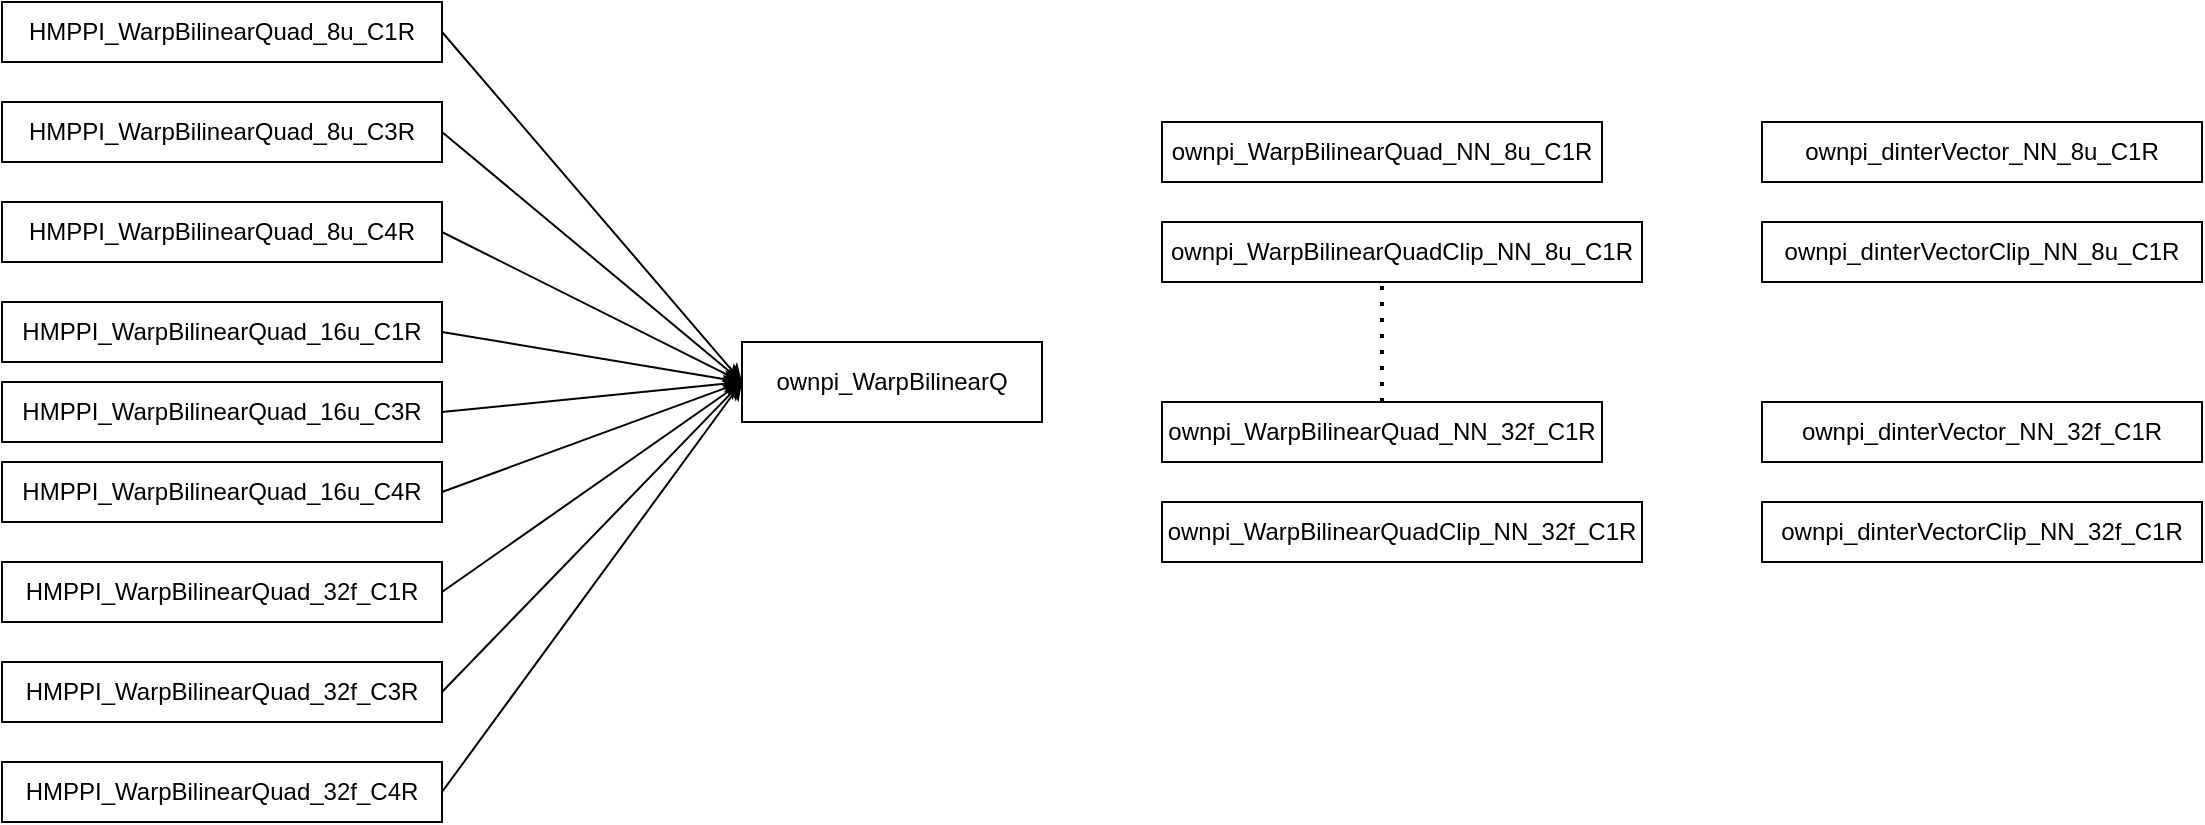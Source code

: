 <mxfile version="15.7.0" type="github">
  <diagram id="BcM7FqmgYENOrJQ4yu_d" name="Page-1">
    <mxGraphModel dx="1865" dy="539" grid="1" gridSize="10" guides="1" tooltips="1" connect="1" arrows="1" fold="1" page="1" pageScale="1" pageWidth="827" pageHeight="1169" math="0" shadow="0">
      <root>
        <mxCell id="0" />
        <mxCell id="1" parent="0" />
        <mxCell id="F0xmff9JVP4ZtNSjAxXv-1" value="ownpi_WarpBilinearQ" style="rounded=0;whiteSpace=wrap;html=1;" vertex="1" parent="1">
          <mxGeometry x="-30" y="220" width="150" height="40" as="geometry" />
        </mxCell>
        <mxCell id="F0xmff9JVP4ZtNSjAxXv-2" value="&lt;font style=&quot;vertical-align: inherit&quot;&gt;&lt;font style=&quot;vertical-align: inherit&quot;&gt;ownpi_WarpBilinearQuad_NN_8u_C1R&lt;/font&gt;&lt;/font&gt;" style="rounded=0;whiteSpace=wrap;html=1;" vertex="1" parent="1">
          <mxGeometry x="180" y="110" width="220" height="30" as="geometry" />
        </mxCell>
        <mxCell id="F0xmff9JVP4ZtNSjAxXv-13" style="edgeStyle=none;rounded=0;orthogonalLoop=1;jettySize=auto;html=1;exitX=1;exitY=0.5;exitDx=0;exitDy=0;entryX=0;entryY=0.5;entryDx=0;entryDy=0;" edge="1" parent="1" source="F0xmff9JVP4ZtNSjAxXv-3" target="F0xmff9JVP4ZtNSjAxXv-1">
          <mxGeometry relative="1" as="geometry" />
        </mxCell>
        <mxCell id="F0xmff9JVP4ZtNSjAxXv-3" value="HMPPI_WarpBilinearQuad_8u_C1R" style="rounded=0;whiteSpace=wrap;html=1;" vertex="1" parent="1">
          <mxGeometry x="-400" y="50" width="220" height="30" as="geometry" />
        </mxCell>
        <mxCell id="F0xmff9JVP4ZtNSjAxXv-15" style="edgeStyle=none;rounded=0;orthogonalLoop=1;jettySize=auto;html=1;exitX=1;exitY=0.5;exitDx=0;exitDy=0;entryX=0;entryY=0.5;entryDx=0;entryDy=0;" edge="1" parent="1" source="F0xmff9JVP4ZtNSjAxXv-5" target="F0xmff9JVP4ZtNSjAxXv-1">
          <mxGeometry relative="1" as="geometry">
            <mxPoint x="-50" y="210" as="targetPoint" />
          </mxGeometry>
        </mxCell>
        <mxCell id="F0xmff9JVP4ZtNSjAxXv-5" value="&lt;font style=&quot;vertical-align: inherit&quot;&gt;&lt;font style=&quot;vertical-align: inherit&quot;&gt;HMPPI_WarpBilinearQuad_8u_C4R&lt;/font&gt;&lt;/font&gt;" style="rounded=0;whiteSpace=wrap;html=1;" vertex="1" parent="1">
          <mxGeometry x="-400" y="150" width="220" height="30" as="geometry" />
        </mxCell>
        <mxCell id="F0xmff9JVP4ZtNSjAxXv-18" style="edgeStyle=none;rounded=0;orthogonalLoop=1;jettySize=auto;html=1;exitX=1;exitY=0.5;exitDx=0;exitDy=0;" edge="1" parent="1" source="F0xmff9JVP4ZtNSjAxXv-6">
          <mxGeometry relative="1" as="geometry">
            <mxPoint x="-30" y="240" as="targetPoint" />
          </mxGeometry>
        </mxCell>
        <mxCell id="F0xmff9JVP4ZtNSjAxXv-6" value="&lt;font style=&quot;vertical-align: inherit&quot;&gt;&lt;font style=&quot;vertical-align: inherit&quot;&gt;HMPPI_WarpBilinearQuad_16u_C3R&lt;/font&gt;&lt;/font&gt;" style="rounded=0;whiteSpace=wrap;html=1;" vertex="1" parent="1">
          <mxGeometry x="-400" y="240" width="220" height="30" as="geometry" />
        </mxCell>
        <mxCell id="F0xmff9JVP4ZtNSjAxXv-17" style="edgeStyle=none;rounded=0;orthogonalLoop=1;jettySize=auto;html=1;exitX=1;exitY=0.5;exitDx=0;exitDy=0;entryX=0;entryY=0.5;entryDx=0;entryDy=0;" edge="1" parent="1" source="F0xmff9JVP4ZtNSjAxXv-7" target="F0xmff9JVP4ZtNSjAxXv-1">
          <mxGeometry relative="1" as="geometry" />
        </mxCell>
        <mxCell id="F0xmff9JVP4ZtNSjAxXv-7" value="&lt;font style=&quot;vertical-align: inherit&quot;&gt;&lt;font style=&quot;vertical-align: inherit&quot;&gt;HMPPI_WarpBilinearQuad_16u_C4R&lt;/font&gt;&lt;/font&gt;" style="rounded=0;whiteSpace=wrap;html=1;" vertex="1" parent="1">
          <mxGeometry x="-400" y="280" width="220" height="30" as="geometry" />
        </mxCell>
        <mxCell id="F0xmff9JVP4ZtNSjAxXv-16" style="edgeStyle=none;rounded=0;orthogonalLoop=1;jettySize=auto;html=1;exitX=1;exitY=0.5;exitDx=0;exitDy=0;entryX=0;entryY=0.5;entryDx=0;entryDy=0;" edge="1" parent="1" source="F0xmff9JVP4ZtNSjAxXv-8" target="F0xmff9JVP4ZtNSjAxXv-1">
          <mxGeometry relative="1" as="geometry">
            <mxPoint x="-50" y="210" as="targetPoint" />
          </mxGeometry>
        </mxCell>
        <mxCell id="F0xmff9JVP4ZtNSjAxXv-8" value="&lt;font style=&quot;vertical-align: inherit&quot;&gt;&lt;font style=&quot;vertical-align: inherit&quot;&gt;HMPPI_WarpBilinearQuad_16u_C1R&lt;/font&gt;&lt;/font&gt;" style="rounded=0;whiteSpace=wrap;html=1;" vertex="1" parent="1">
          <mxGeometry x="-400" y="200" width="220" height="30" as="geometry" />
        </mxCell>
        <mxCell id="F0xmff9JVP4ZtNSjAxXv-14" style="edgeStyle=none;rounded=0;orthogonalLoop=1;jettySize=auto;html=1;exitX=1;exitY=0.5;exitDx=0;exitDy=0;entryX=0;entryY=0.5;entryDx=0;entryDy=0;" edge="1" parent="1" source="F0xmff9JVP4ZtNSjAxXv-9" target="F0xmff9JVP4ZtNSjAxXv-1">
          <mxGeometry relative="1" as="geometry">
            <mxPoint x="-60" y="230" as="targetPoint" />
          </mxGeometry>
        </mxCell>
        <mxCell id="F0xmff9JVP4ZtNSjAxXv-9" value="&lt;font style=&quot;vertical-align: inherit&quot;&gt;&lt;font style=&quot;vertical-align: inherit&quot;&gt;HMPPI_WarpBilinearQuad_8u_C3R&lt;/font&gt;&lt;/font&gt;" style="rounded=0;whiteSpace=wrap;html=1;" vertex="1" parent="1">
          <mxGeometry x="-400" y="100" width="220" height="30" as="geometry" />
        </mxCell>
        <mxCell id="F0xmff9JVP4ZtNSjAxXv-19" style="edgeStyle=none;rounded=0;orthogonalLoop=1;jettySize=auto;html=1;exitX=1;exitY=0.5;exitDx=0;exitDy=0;" edge="1" parent="1" source="F0xmff9JVP4ZtNSjAxXv-10">
          <mxGeometry relative="1" as="geometry">
            <mxPoint x="-30" y="240" as="targetPoint" />
          </mxGeometry>
        </mxCell>
        <mxCell id="F0xmff9JVP4ZtNSjAxXv-10" value="&lt;font style=&quot;vertical-align: inherit&quot;&gt;&lt;font style=&quot;vertical-align: inherit&quot;&gt;HMPPI_WarpBilinearQuad_32f_C1R&lt;/font&gt;&lt;/font&gt;" style="rounded=0;whiteSpace=wrap;html=1;" vertex="1" parent="1">
          <mxGeometry x="-400" y="330" width="220" height="30" as="geometry" />
        </mxCell>
        <mxCell id="F0xmff9JVP4ZtNSjAxXv-20" style="edgeStyle=none;rounded=0;orthogonalLoop=1;jettySize=auto;html=1;exitX=1;exitY=0.5;exitDx=0;exitDy=0;entryX=0;entryY=0.5;entryDx=0;entryDy=0;" edge="1" parent="1" source="F0xmff9JVP4ZtNSjAxXv-11" target="F0xmff9JVP4ZtNSjAxXv-1">
          <mxGeometry relative="1" as="geometry">
            <mxPoint x="-30" y="210" as="targetPoint" />
          </mxGeometry>
        </mxCell>
        <mxCell id="F0xmff9JVP4ZtNSjAxXv-11" value="&lt;font style=&quot;vertical-align: inherit&quot;&gt;&lt;font style=&quot;vertical-align: inherit&quot;&gt;HMPPI_WarpBilinearQuad_32f_C3R&lt;/font&gt;&lt;/font&gt;" style="rounded=0;whiteSpace=wrap;html=1;" vertex="1" parent="1">
          <mxGeometry x="-400" y="380" width="220" height="30" as="geometry" />
        </mxCell>
        <mxCell id="F0xmff9JVP4ZtNSjAxXv-22" style="edgeStyle=none;rounded=0;orthogonalLoop=1;jettySize=auto;html=1;exitX=1;exitY=0.5;exitDx=0;exitDy=0;entryX=0;entryY=0.5;entryDx=0;entryDy=0;" edge="1" parent="1" source="F0xmff9JVP4ZtNSjAxXv-21" target="F0xmff9JVP4ZtNSjAxXv-1">
          <mxGeometry relative="1" as="geometry">
            <mxPoint x="-30" y="210" as="targetPoint" />
          </mxGeometry>
        </mxCell>
        <mxCell id="F0xmff9JVP4ZtNSjAxXv-21" value="&lt;font style=&quot;vertical-align: inherit&quot;&gt;&lt;font style=&quot;vertical-align: inherit&quot;&gt;&lt;font style=&quot;vertical-align: inherit&quot;&gt;&lt;font style=&quot;vertical-align: inherit&quot;&gt;HMPPI_WarpBilinearQuad_32f_C4R&lt;/font&gt;&lt;/font&gt;&lt;/font&gt;&lt;/font&gt;" style="rounded=0;whiteSpace=wrap;html=1;" vertex="1" parent="1">
          <mxGeometry x="-400" y="430" width="220" height="30" as="geometry" />
        </mxCell>
        <mxCell id="F0xmff9JVP4ZtNSjAxXv-23" value="&lt;font style=&quot;vertical-align: inherit&quot;&gt;&lt;font style=&quot;vertical-align: inherit&quot;&gt;&lt;font style=&quot;vertical-align: inherit&quot;&gt;&lt;font style=&quot;vertical-align: inherit&quot;&gt;ownpi_dinterVector_NN_8u_C1R&lt;/font&gt;&lt;/font&gt;&lt;/font&gt;&lt;/font&gt;" style="rounded=0;whiteSpace=wrap;html=1;" vertex="1" parent="1">
          <mxGeometry x="480" y="110" width="220" height="30" as="geometry" />
        </mxCell>
        <mxCell id="F0xmff9JVP4ZtNSjAxXv-24" value="&lt;font style=&quot;vertical-align: inherit&quot;&gt;&lt;font style=&quot;vertical-align: inherit&quot;&gt;&lt;font style=&quot;vertical-align: inherit&quot;&gt;&lt;font style=&quot;vertical-align: inherit&quot;&gt;ownpi_WarpBilinearQuadClip_NN_8u_C1R&lt;/font&gt;&lt;/font&gt;&lt;/font&gt;&lt;/font&gt;" style="rounded=0;whiteSpace=wrap;html=1;" vertex="1" parent="1">
          <mxGeometry x="180" y="160" width="240" height="30" as="geometry" />
        </mxCell>
        <mxCell id="F0xmff9JVP4ZtNSjAxXv-25" value="&lt;font style=&quot;vertical-align: inherit&quot;&gt;&lt;font style=&quot;vertical-align: inherit&quot;&gt;&lt;font style=&quot;vertical-align: inherit&quot;&gt;&lt;font style=&quot;vertical-align: inherit&quot;&gt;&lt;font style=&quot;vertical-align: inherit&quot;&gt;&lt;font style=&quot;vertical-align: inherit&quot;&gt;&lt;font style=&quot;vertical-align: inherit&quot;&gt;&lt;font style=&quot;vertical-align: inherit&quot;&gt;ownpi_dinterVectorClip_NN_8u_C1R&lt;/font&gt;&lt;/font&gt;&lt;/font&gt;&lt;/font&gt;&lt;/font&gt;&lt;/font&gt;&lt;/font&gt;&lt;/font&gt;" style="rounded=0;whiteSpace=wrap;html=1;" vertex="1" parent="1">
          <mxGeometry x="480" y="160" width="220" height="30" as="geometry" />
        </mxCell>
        <mxCell id="F0xmff9JVP4ZtNSjAxXv-27" value="" style="endArrow=none;dashed=1;html=1;dashPattern=1 3;strokeWidth=2;rounded=0;" edge="1" parent="1">
          <mxGeometry width="50" height="50" relative="1" as="geometry">
            <mxPoint x="290" y="250" as="sourcePoint" />
            <mxPoint x="290" y="190" as="targetPoint" />
          </mxGeometry>
        </mxCell>
        <mxCell id="F0xmff9JVP4ZtNSjAxXv-28" value="&lt;font style=&quot;vertical-align: inherit&quot;&gt;&lt;font style=&quot;vertical-align: inherit&quot;&gt;&lt;font style=&quot;vertical-align: inherit&quot;&gt;&lt;font style=&quot;vertical-align: inherit&quot;&gt;ownpi_WarpBilinearQuad_NN_32f_C1R&lt;/font&gt;&lt;/font&gt;&lt;/font&gt;&lt;/font&gt;" style="rounded=0;whiteSpace=wrap;html=1;" vertex="1" parent="1">
          <mxGeometry x="180" y="250" width="220" height="30" as="geometry" />
        </mxCell>
        <mxCell id="F0xmff9JVP4ZtNSjAxXv-29" value="&lt;font style=&quot;vertical-align: inherit&quot;&gt;&lt;font style=&quot;vertical-align: inherit&quot;&gt;&lt;font style=&quot;vertical-align: inherit&quot;&gt;&lt;font style=&quot;vertical-align: inherit&quot;&gt;&lt;font style=&quot;vertical-align: inherit&quot;&gt;&lt;font style=&quot;vertical-align: inherit&quot;&gt;ownpi_WarpBilinearQuadClip_NN_32f_C1R&lt;/font&gt;&lt;/font&gt;&lt;/font&gt;&lt;/font&gt;&lt;/font&gt;&lt;/font&gt;" style="rounded=0;whiteSpace=wrap;html=1;" vertex="1" parent="1">
          <mxGeometry x="180" y="300" width="240" height="30" as="geometry" />
        </mxCell>
        <mxCell id="F0xmff9JVP4ZtNSjAxXv-30" value="&lt;font style=&quot;vertical-align: inherit&quot;&gt;&lt;font style=&quot;vertical-align: inherit&quot;&gt;&lt;font style=&quot;vertical-align: inherit&quot;&gt;&lt;font style=&quot;vertical-align: inherit&quot;&gt;ownpi_dinterVector_NN_32f_C1R&lt;/font&gt;&lt;/font&gt;&lt;/font&gt;&lt;/font&gt;" style="rounded=0;whiteSpace=wrap;html=1;" vertex="1" parent="1">
          <mxGeometry x="480" y="250" width="220" height="30" as="geometry" />
        </mxCell>
        <mxCell id="F0xmff9JVP4ZtNSjAxXv-31" value="&lt;font style=&quot;vertical-align: inherit&quot;&gt;&lt;font style=&quot;vertical-align: inherit&quot;&gt;&lt;font style=&quot;vertical-align: inherit&quot;&gt;&lt;font style=&quot;vertical-align: inherit&quot;&gt;&lt;font style=&quot;vertical-align: inherit&quot;&gt;&lt;font style=&quot;vertical-align: inherit&quot;&gt;&lt;font style=&quot;vertical-align: inherit&quot;&gt;&lt;font style=&quot;vertical-align: inherit&quot;&gt;&lt;font style=&quot;vertical-align: inherit&quot;&gt;&lt;font style=&quot;vertical-align: inherit&quot;&gt;ownpi_dinterVectorClip_NN_32f_C1R&lt;/font&gt;&lt;/font&gt;&lt;/font&gt;&lt;/font&gt;&lt;/font&gt;&lt;/font&gt;&lt;/font&gt;&lt;/font&gt;&lt;/font&gt;&lt;/font&gt;" style="rounded=0;whiteSpace=wrap;html=1;" vertex="1" parent="1">
          <mxGeometry x="480" y="300" width="220" height="30" as="geometry" />
        </mxCell>
      </root>
    </mxGraphModel>
  </diagram>
</mxfile>
